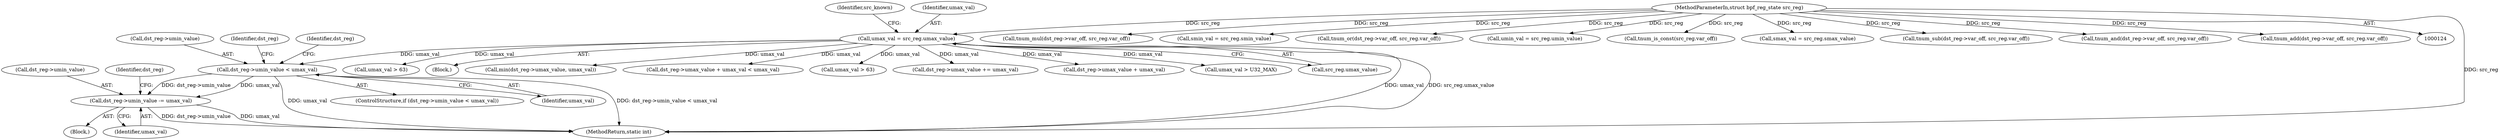 digraph "0_linux_0c17d1d2c61936401f4702e1846e2c19b200f958@pointer" {
"1000340" [label="(Call,dst_reg->umin_value -= umax_val)"];
"1000322" [label="(Call,dst_reg->umin_value < umax_val)"];
"1000178" [label="(Call,umax_val = src_reg.umax_value)"];
"1000128" [label="(MethodParameterIn,struct bpf_reg_state src_reg)"];
"1000367" [label="(Call,tnum_mul(dst_reg->var_off, src_reg.var_off))"];
"1000341" [label="(Call,dst_reg->umin_value)"];
"1000322" [label="(Call,dst_reg->umin_value < umax_val)"];
"1000704" [label="(Call,umax_val > 63)"];
"1000321" [label="(ControlStructure,if (dst_reg->umin_value < umax_val))"];
"1000129" [label="(Block,)"];
"1000494" [label="(Call,min(dst_reg->umax_value, umax_val))"];
"1000243" [label="(Call,dst_reg->umax_value + umax_val < umax_val)"];
"1000323" [label="(Call,dst_reg->umin_value)"];
"1000163" [label="(Call,smin_val = src_reg.smin_value)"];
"1000339" [label="(Block,)"];
"1000636" [label="(Call,umax_val > 63)"];
"1000563" [label="(Call,tnum_or(dst_reg->var_off, src_reg.var_off))"];
"1000268" [label="(Call,dst_reg->umax_value += umax_val)"];
"1000244" [label="(Call,dst_reg->umax_value + umax_val)"];
"1000392" [label="(Call,umax_val > U32_MAX)"];
"1000180" [label="(Call,src_reg.umax_value)"];
"1000326" [label="(Identifier,umax_val)"];
"1000173" [label="(Call,umin_val = src_reg.umin_value)"];
"1000185" [label="(Call,tnum_is_const(src_reg.var_off))"];
"1000771" [label="(MethodReturn,static int)"];
"1000168" [label="(Call,smax_val = src_reg.smax_value)"];
"1000354" [label="(Call,tnum_sub(dst_reg->var_off, src_reg.var_off))"];
"1000128" [label="(MethodParameterIn,struct bpf_reg_state src_reg)"];
"1000340" [label="(Call,dst_reg->umin_value -= umax_val)"];
"1000474" [label="(Call,tnum_and(dst_reg->var_off, src_reg.var_off))"];
"1000184" [label="(Identifier,src_known)"];
"1000344" [label="(Identifier,umax_val)"];
"1000330" [label="(Identifier,dst_reg)"];
"1000178" [label="(Call,umax_val = src_reg.umax_value)"];
"1000342" [label="(Identifier,dst_reg)"];
"1000179" [label="(Identifier,umax_val)"];
"1000347" [label="(Identifier,dst_reg)"];
"1000277" [label="(Call,tnum_add(dst_reg->var_off, src_reg.var_off))"];
"1000340" -> "1000339"  [label="AST: "];
"1000340" -> "1000344"  [label="CFG: "];
"1000341" -> "1000340"  [label="AST: "];
"1000344" -> "1000340"  [label="AST: "];
"1000347" -> "1000340"  [label="CFG: "];
"1000340" -> "1000771"  [label="DDG: umax_val"];
"1000340" -> "1000771"  [label="DDG: dst_reg->umin_value"];
"1000322" -> "1000340"  [label="DDG: umax_val"];
"1000322" -> "1000340"  [label="DDG: dst_reg->umin_value"];
"1000322" -> "1000321"  [label="AST: "];
"1000322" -> "1000326"  [label="CFG: "];
"1000323" -> "1000322"  [label="AST: "];
"1000326" -> "1000322"  [label="AST: "];
"1000330" -> "1000322"  [label="CFG: "];
"1000342" -> "1000322"  [label="CFG: "];
"1000322" -> "1000771"  [label="DDG: umax_val"];
"1000322" -> "1000771"  [label="DDG: dst_reg->umin_value < umax_val"];
"1000178" -> "1000322"  [label="DDG: umax_val"];
"1000178" -> "1000129"  [label="AST: "];
"1000178" -> "1000180"  [label="CFG: "];
"1000179" -> "1000178"  [label="AST: "];
"1000180" -> "1000178"  [label="AST: "];
"1000184" -> "1000178"  [label="CFG: "];
"1000178" -> "1000771"  [label="DDG: umax_val"];
"1000178" -> "1000771"  [label="DDG: src_reg.umax_value"];
"1000128" -> "1000178"  [label="DDG: src_reg"];
"1000178" -> "1000243"  [label="DDG: umax_val"];
"1000178" -> "1000244"  [label="DDG: umax_val"];
"1000178" -> "1000268"  [label="DDG: umax_val"];
"1000178" -> "1000392"  [label="DDG: umax_val"];
"1000178" -> "1000494"  [label="DDG: umax_val"];
"1000178" -> "1000636"  [label="DDG: umax_val"];
"1000178" -> "1000704"  [label="DDG: umax_val"];
"1000128" -> "1000124"  [label="AST: "];
"1000128" -> "1000771"  [label="DDG: src_reg"];
"1000128" -> "1000163"  [label="DDG: src_reg"];
"1000128" -> "1000168"  [label="DDG: src_reg"];
"1000128" -> "1000173"  [label="DDG: src_reg"];
"1000128" -> "1000185"  [label="DDG: src_reg"];
"1000128" -> "1000277"  [label="DDG: src_reg"];
"1000128" -> "1000354"  [label="DDG: src_reg"];
"1000128" -> "1000367"  [label="DDG: src_reg"];
"1000128" -> "1000474"  [label="DDG: src_reg"];
"1000128" -> "1000563"  [label="DDG: src_reg"];
}
